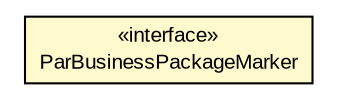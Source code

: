 #!/usr/local/bin/dot
#
# Class diagram 
# Generated by UMLGraph version R5_6 (http://www.umlgraph.org/)
#

digraph G {
	edge [fontname="arial",fontsize=10,labelfontname="arial",labelfontsize=10];
	node [fontname="arial",fontsize=10,shape=plaintext];
	nodesep=0.25;
	ranksep=0.5;
	// br.gov.to.sefaz.par.gestao.business.ParBusinessPackageMarker
	c749697 [label=<<table title="br.gov.to.sefaz.par.gestao.business.ParBusinessPackageMarker" border="0" cellborder="1" cellspacing="0" cellpadding="2" port="p" bgcolor="lemonChiffon" href="./ParBusinessPackageMarker.html">
		<tr><td><table border="0" cellspacing="0" cellpadding="1">
<tr><td align="center" balign="center"> &#171;interface&#187; </td></tr>
<tr><td align="center" balign="center"> ParBusinessPackageMarker </td></tr>
		</table></td></tr>
		</table>>, URL="./ParBusinessPackageMarker.html", fontname="arial", fontcolor="black", fontsize=10.0];
}

